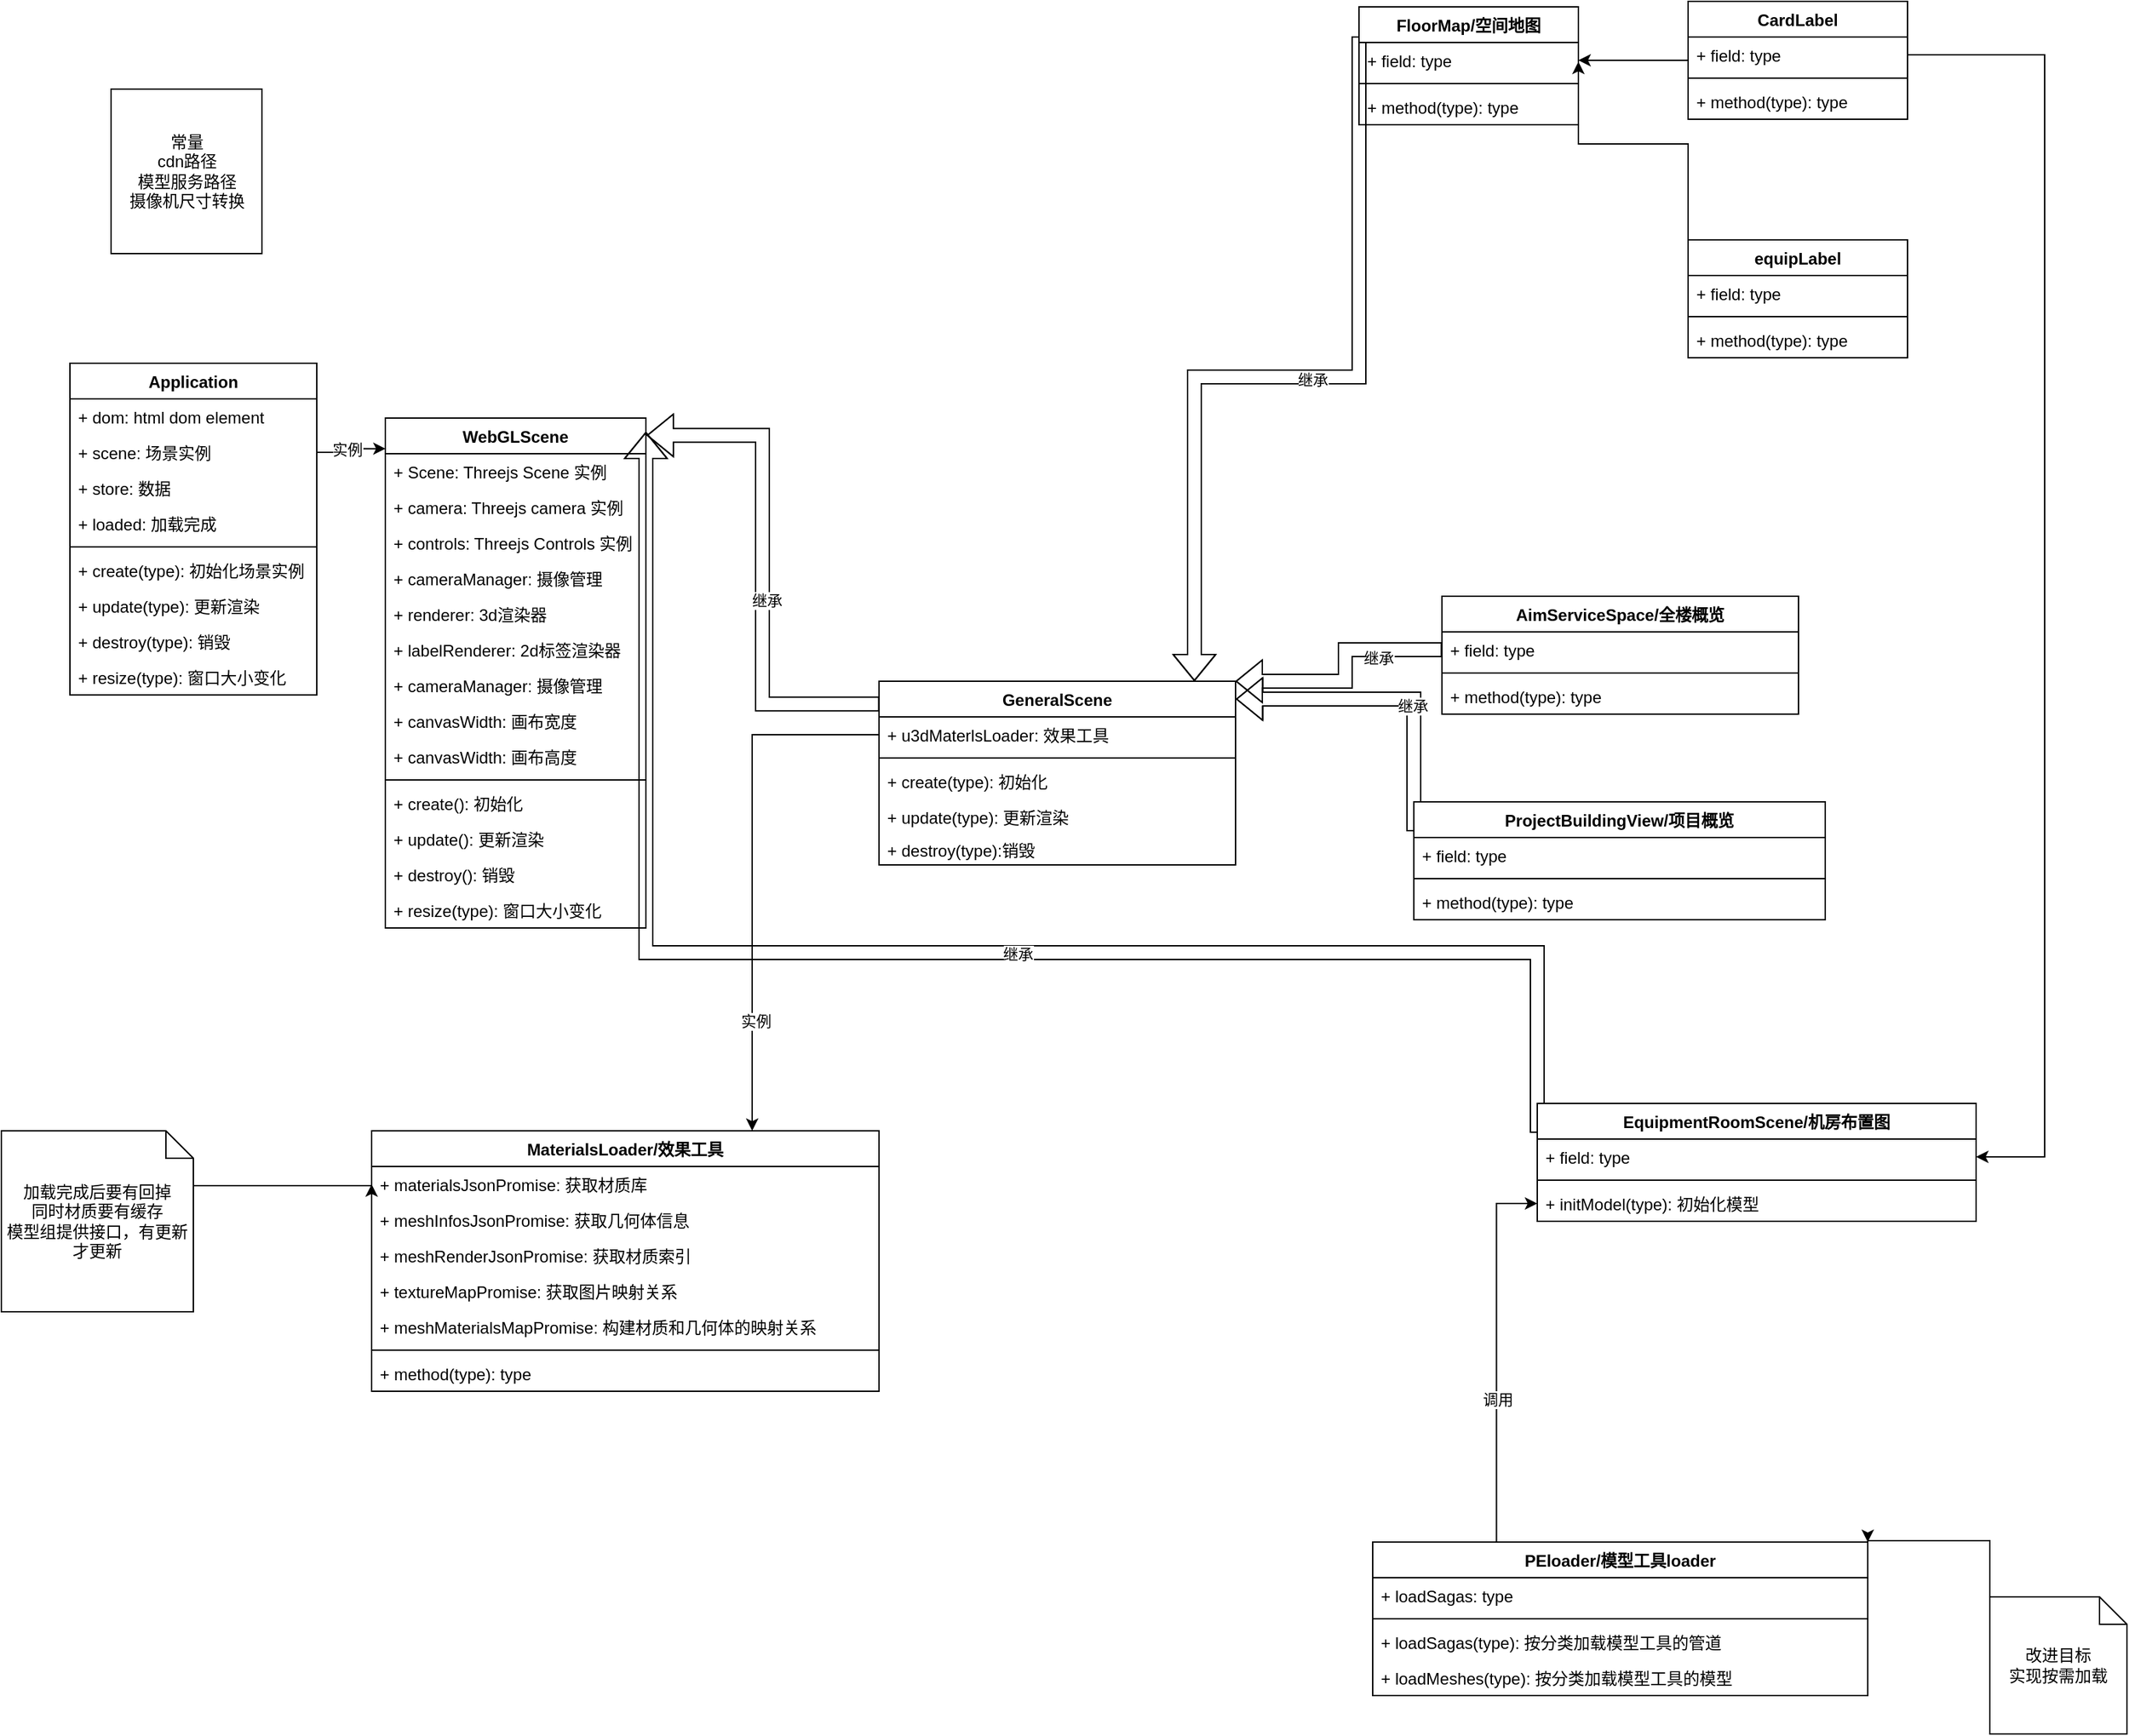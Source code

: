 <mxfile version="15.9.4" type="github">
  <diagram id="EdudkW2aPHIdIt6Wkw1W" name="Page-1">
    <mxGraphModel dx="2626" dy="1626" grid="1" gridSize="10" guides="1" tooltips="1" connect="1" arrows="1" fold="1" page="1" pageScale="1" pageWidth="827" pageHeight="1169" math="0" shadow="0">
      <root>
        <mxCell id="0" />
        <mxCell id="1" parent="0" />
        <mxCell id="uSqtEpiTZWyw5gjkjIYF-1" value="Application" style="swimlane;fontStyle=1;align=center;verticalAlign=top;childLayout=stackLayout;horizontal=1;startSize=26;horizontalStack=0;resizeParent=1;resizeParentMax=0;resizeLast=0;collapsible=1;marginBottom=0;" parent="1" vertex="1">
          <mxGeometry x="100" y="310" width="180" height="242" as="geometry" />
        </mxCell>
        <mxCell id="uSqtEpiTZWyw5gjkjIYF-2" value="+ dom: html dom element" style="text;strokeColor=none;fillColor=none;align=left;verticalAlign=top;spacingLeft=4;spacingRight=4;overflow=hidden;rotatable=0;points=[[0,0.5],[1,0.5]];portConstraint=eastwest;" parent="uSqtEpiTZWyw5gjkjIYF-1" vertex="1">
          <mxGeometry y="26" width="180" height="26" as="geometry" />
        </mxCell>
        <mxCell id="uSqtEpiTZWyw5gjkjIYF-5" value="+ scene: 场景实例" style="text;strokeColor=none;fillColor=none;align=left;verticalAlign=top;spacingLeft=4;spacingRight=4;overflow=hidden;rotatable=0;points=[[0,0.5],[1,0.5]];portConstraint=eastwest;" parent="uSqtEpiTZWyw5gjkjIYF-1" vertex="1">
          <mxGeometry y="52" width="180" height="26" as="geometry" />
        </mxCell>
        <mxCell id="uSqtEpiTZWyw5gjkjIYF-15" value="+ store: 数据" style="text;strokeColor=none;fillColor=none;align=left;verticalAlign=top;spacingLeft=4;spacingRight=4;overflow=hidden;rotatable=0;points=[[0,0.5],[1,0.5]];portConstraint=eastwest;" parent="uSqtEpiTZWyw5gjkjIYF-1" vertex="1">
          <mxGeometry y="78" width="180" height="26" as="geometry" />
        </mxCell>
        <mxCell id="uSqtEpiTZWyw5gjkjIYF-6" value="+ loaded: 加载完成" style="text;strokeColor=none;fillColor=none;align=left;verticalAlign=top;spacingLeft=4;spacingRight=4;overflow=hidden;rotatable=0;points=[[0,0.5],[1,0.5]];portConstraint=eastwest;" parent="uSqtEpiTZWyw5gjkjIYF-1" vertex="1">
          <mxGeometry y="104" width="180" height="26" as="geometry" />
        </mxCell>
        <mxCell id="uSqtEpiTZWyw5gjkjIYF-3" value="" style="line;strokeWidth=1;fillColor=none;align=left;verticalAlign=middle;spacingTop=-1;spacingLeft=3;spacingRight=3;rotatable=0;labelPosition=right;points=[];portConstraint=eastwest;" parent="uSqtEpiTZWyw5gjkjIYF-1" vertex="1">
          <mxGeometry y="130" width="180" height="8" as="geometry" />
        </mxCell>
        <mxCell id="uSqtEpiTZWyw5gjkjIYF-4" value="+ create(type): 初始化场景实例" style="text;strokeColor=none;fillColor=none;align=left;verticalAlign=top;spacingLeft=4;spacingRight=4;overflow=hidden;rotatable=0;points=[[0,0.5],[1,0.5]];portConstraint=eastwest;" parent="uSqtEpiTZWyw5gjkjIYF-1" vertex="1">
          <mxGeometry y="138" width="180" height="26" as="geometry" />
        </mxCell>
        <mxCell id="uSqtEpiTZWyw5gjkjIYF-7" value="+ update(type): 更新渲染" style="text;strokeColor=none;fillColor=none;align=left;verticalAlign=top;spacingLeft=4;spacingRight=4;overflow=hidden;rotatable=0;points=[[0,0.5],[1,0.5]];portConstraint=eastwest;" parent="uSqtEpiTZWyw5gjkjIYF-1" vertex="1">
          <mxGeometry y="164" width="180" height="26" as="geometry" />
        </mxCell>
        <mxCell id="uSqtEpiTZWyw5gjkjIYF-8" value="+ destroy(type): 销毁" style="text;strokeColor=none;fillColor=none;align=left;verticalAlign=top;spacingLeft=4;spacingRight=4;overflow=hidden;rotatable=0;points=[[0,0.5],[1,0.5]];portConstraint=eastwest;" parent="uSqtEpiTZWyw5gjkjIYF-1" vertex="1">
          <mxGeometry y="190" width="180" height="26" as="geometry" />
        </mxCell>
        <mxCell id="uSqtEpiTZWyw5gjkjIYF-9" value="+ resize(type): 窗口大小变化" style="text;strokeColor=none;fillColor=none;align=left;verticalAlign=top;spacingLeft=4;spacingRight=4;overflow=hidden;rotatable=0;points=[[0,0.5],[1,0.5]];portConstraint=eastwest;" parent="uSqtEpiTZWyw5gjkjIYF-1" vertex="1">
          <mxGeometry y="216" width="180" height="26" as="geometry" />
        </mxCell>
        <mxCell id="uSqtEpiTZWyw5gjkjIYF-10" value="WebGLScene" style="swimlane;fontStyle=1;align=center;verticalAlign=top;childLayout=stackLayout;horizontal=1;startSize=26;horizontalStack=0;resizeParent=1;resizeParentMax=0;resizeLast=0;collapsible=1;marginBottom=0;" parent="1" vertex="1">
          <mxGeometry x="330" y="350" width="190" height="372" as="geometry" />
        </mxCell>
        <mxCell id="uSqtEpiTZWyw5gjkjIYF-11" value="+ Scene: Threejs Scene 实例" style="text;strokeColor=none;fillColor=none;align=left;verticalAlign=top;spacingLeft=4;spacingRight=4;overflow=hidden;rotatable=0;points=[[0,0.5],[1,0.5]];portConstraint=eastwest;" parent="uSqtEpiTZWyw5gjkjIYF-10" vertex="1">
          <mxGeometry y="26" width="190" height="26" as="geometry" />
        </mxCell>
        <mxCell id="uSqtEpiTZWyw5gjkjIYF-14" value="+ camera: Threejs camera 实例" style="text;strokeColor=none;fillColor=none;align=left;verticalAlign=top;spacingLeft=4;spacingRight=4;overflow=hidden;rotatable=0;points=[[0,0.5],[1,0.5]];portConstraint=eastwest;" parent="uSqtEpiTZWyw5gjkjIYF-10" vertex="1">
          <mxGeometry y="52" width="190" height="26" as="geometry" />
        </mxCell>
        <mxCell id="uSqtEpiTZWyw5gjkjIYF-20" value="+ controls: Threejs Controls 实例" style="text;strokeColor=none;fillColor=none;align=left;verticalAlign=top;spacingLeft=4;spacingRight=4;overflow=hidden;rotatable=0;points=[[0,0.5],[1,0.5]];portConstraint=eastwest;" parent="uSqtEpiTZWyw5gjkjIYF-10" vertex="1">
          <mxGeometry y="78" width="190" height="26" as="geometry" />
        </mxCell>
        <mxCell id="uSqtEpiTZWyw5gjkjIYF-21" value="+ cameraManager: 摄像管理&#xa;" style="text;strokeColor=none;fillColor=none;align=left;verticalAlign=top;spacingLeft=4;spacingRight=4;overflow=hidden;rotatable=0;points=[[0,0.5],[1,0.5]];portConstraint=eastwest;" parent="uSqtEpiTZWyw5gjkjIYF-10" vertex="1">
          <mxGeometry y="104" width="190" height="26" as="geometry" />
        </mxCell>
        <mxCell id="uSqtEpiTZWyw5gjkjIYF-22" value="+ renderer: 3d渲染器&#xa;" style="text;strokeColor=none;fillColor=none;align=left;verticalAlign=top;spacingLeft=4;spacingRight=4;overflow=hidden;rotatable=0;points=[[0,0.5],[1,0.5]];portConstraint=eastwest;" parent="uSqtEpiTZWyw5gjkjIYF-10" vertex="1">
          <mxGeometry y="130" width="190" height="26" as="geometry" />
        </mxCell>
        <mxCell id="uSqtEpiTZWyw5gjkjIYF-23" value="+ labelRenderer: 2d标签渲染器&#xa;" style="text;strokeColor=none;fillColor=none;align=left;verticalAlign=top;spacingLeft=4;spacingRight=4;overflow=hidden;rotatable=0;points=[[0,0.5],[1,0.5]];portConstraint=eastwest;" parent="uSqtEpiTZWyw5gjkjIYF-10" vertex="1">
          <mxGeometry y="156" width="190" height="26" as="geometry" />
        </mxCell>
        <mxCell id="uSqtEpiTZWyw5gjkjIYF-24" value="+ cameraManager: 摄像管理&#xa;" style="text;strokeColor=none;fillColor=none;align=left;verticalAlign=top;spacingLeft=4;spacingRight=4;overflow=hidden;rotatable=0;points=[[0,0.5],[1,0.5]];portConstraint=eastwest;" parent="uSqtEpiTZWyw5gjkjIYF-10" vertex="1">
          <mxGeometry y="182" width="190" height="26" as="geometry" />
        </mxCell>
        <mxCell id="uSqtEpiTZWyw5gjkjIYF-26" value="+ canvasWidth: 画布宽度&#xa;" style="text;strokeColor=none;fillColor=none;align=left;verticalAlign=top;spacingLeft=4;spacingRight=4;overflow=hidden;rotatable=0;points=[[0,0.5],[1,0.5]];portConstraint=eastwest;" parent="uSqtEpiTZWyw5gjkjIYF-10" vertex="1">
          <mxGeometry y="208" width="190" height="26" as="geometry" />
        </mxCell>
        <mxCell id="uSqtEpiTZWyw5gjkjIYF-27" value="+ canvasWidth: 画布高度&#xa;" style="text;strokeColor=none;fillColor=none;align=left;verticalAlign=top;spacingLeft=4;spacingRight=4;overflow=hidden;rotatable=0;points=[[0,0.5],[1,0.5]];portConstraint=eastwest;" parent="uSqtEpiTZWyw5gjkjIYF-10" vertex="1">
          <mxGeometry y="234" width="190" height="26" as="geometry" />
        </mxCell>
        <mxCell id="uSqtEpiTZWyw5gjkjIYF-12" value="" style="line;strokeWidth=1;fillColor=none;align=left;verticalAlign=middle;spacingTop=-1;spacingLeft=3;spacingRight=3;rotatable=0;labelPosition=right;points=[];portConstraint=eastwest;" parent="uSqtEpiTZWyw5gjkjIYF-10" vertex="1">
          <mxGeometry y="260" width="190" height="8" as="geometry" />
        </mxCell>
        <mxCell id="uSqtEpiTZWyw5gjkjIYF-13" value="+ create(): 初始化" style="text;strokeColor=none;fillColor=none;align=left;verticalAlign=top;spacingLeft=4;spacingRight=4;overflow=hidden;rotatable=0;points=[[0,0.5],[1,0.5]];portConstraint=eastwest;" parent="uSqtEpiTZWyw5gjkjIYF-10" vertex="1">
          <mxGeometry y="268" width="190" height="26" as="geometry" />
        </mxCell>
        <mxCell id="uSqtEpiTZWyw5gjkjIYF-16" value="+ update(): 更新渲染" style="text;strokeColor=none;fillColor=none;align=left;verticalAlign=top;spacingLeft=4;spacingRight=4;overflow=hidden;rotatable=0;points=[[0,0.5],[1,0.5]];portConstraint=eastwest;" parent="uSqtEpiTZWyw5gjkjIYF-10" vertex="1">
          <mxGeometry y="294" width="190" height="26" as="geometry" />
        </mxCell>
        <mxCell id="uSqtEpiTZWyw5gjkjIYF-17" value="+ destroy(): 销毁" style="text;strokeColor=none;fillColor=none;align=left;verticalAlign=top;spacingLeft=4;spacingRight=4;overflow=hidden;rotatable=0;points=[[0,0.5],[1,0.5]];portConstraint=eastwest;" parent="uSqtEpiTZWyw5gjkjIYF-10" vertex="1">
          <mxGeometry y="320" width="190" height="26" as="geometry" />
        </mxCell>
        <mxCell id="uSqtEpiTZWyw5gjkjIYF-18" value="+ resize(type): 窗口大小变化" style="text;strokeColor=none;fillColor=none;align=left;verticalAlign=top;spacingLeft=4;spacingRight=4;overflow=hidden;rotatable=0;points=[[0,0.5],[1,0.5]];portConstraint=eastwest;" parent="uSqtEpiTZWyw5gjkjIYF-10" vertex="1">
          <mxGeometry y="346" width="190" height="26" as="geometry" />
        </mxCell>
        <mxCell id="uSqtEpiTZWyw5gjkjIYF-19" style="edgeStyle=orthogonalEdgeStyle;rounded=0;orthogonalLoop=1;jettySize=auto;html=1;exitX=1;exitY=0.5;exitDx=0;exitDy=0;entryX=0.001;entryY=0.06;entryDx=0;entryDy=0;entryPerimeter=0;" parent="1" source="uSqtEpiTZWyw5gjkjIYF-5" target="uSqtEpiTZWyw5gjkjIYF-10" edge="1">
          <mxGeometry relative="1" as="geometry" />
        </mxCell>
        <mxCell id="uSqtEpiTZWyw5gjkjIYF-91" value="实例" style="edgeLabel;html=1;align=center;verticalAlign=middle;resizable=0;points=[];" parent="uSqtEpiTZWyw5gjkjIYF-19" vertex="1" connectable="0">
          <mxGeometry x="0.049" y="3" relative="1" as="geometry">
            <mxPoint x="-3" y="3" as="offset" />
          </mxGeometry>
        </mxCell>
        <mxCell id="uSqtEpiTZWyw5gjkjIYF-32" style="edgeStyle=orthogonalEdgeStyle;rounded=0;orthogonalLoop=1;jettySize=auto;html=1;exitX=0.001;exitY=0.124;exitDx=0;exitDy=0;entryX=1.003;entryY=0.034;entryDx=0;entryDy=0;entryPerimeter=0;shape=flexArrow;exitPerimeter=0;" parent="1" source="uSqtEpiTZWyw5gjkjIYF-28" target="uSqtEpiTZWyw5gjkjIYF-10" edge="1">
          <mxGeometry relative="1" as="geometry" />
        </mxCell>
        <mxCell id="uSqtEpiTZWyw5gjkjIYF-33" value="继承" style="edgeLabel;html=1;align=center;verticalAlign=middle;resizable=0;points=[];" parent="uSqtEpiTZWyw5gjkjIYF-32" vertex="1" connectable="0">
          <mxGeometry x="-0.116" y="-3" relative="1" as="geometry">
            <mxPoint as="offset" />
          </mxGeometry>
        </mxCell>
        <mxCell id="uSqtEpiTZWyw5gjkjIYF-28" value="GeneralScene" style="swimlane;fontStyle=1;align=center;verticalAlign=top;childLayout=stackLayout;horizontal=1;startSize=26;horizontalStack=0;resizeParent=1;resizeParentMax=0;resizeLast=0;collapsible=1;marginBottom=0;" parent="1" vertex="1">
          <mxGeometry x="690" y="542" width="260" height="134" as="geometry" />
        </mxCell>
        <mxCell id="uSqtEpiTZWyw5gjkjIYF-29" value="+ u3dMaterlsLoader: 效果工具" style="text;strokeColor=none;fillColor=none;align=left;verticalAlign=top;spacingLeft=4;spacingRight=4;overflow=hidden;rotatable=0;points=[[0,0.5],[1,0.5]];portConstraint=eastwest;" parent="uSqtEpiTZWyw5gjkjIYF-28" vertex="1">
          <mxGeometry y="26" width="260" height="26" as="geometry" />
        </mxCell>
        <mxCell id="uSqtEpiTZWyw5gjkjIYF-30" value="" style="line;strokeWidth=1;fillColor=none;align=left;verticalAlign=middle;spacingTop=-1;spacingLeft=3;spacingRight=3;rotatable=0;labelPosition=right;points=[];portConstraint=eastwest;" parent="uSqtEpiTZWyw5gjkjIYF-28" vertex="1">
          <mxGeometry y="52" width="260" height="8" as="geometry" />
        </mxCell>
        <mxCell id="uSqtEpiTZWyw5gjkjIYF-31" value="+ create(type): 初始化" style="text;strokeColor=none;fillColor=none;align=left;verticalAlign=top;spacingLeft=4;spacingRight=4;overflow=hidden;rotatable=0;points=[[0,0.5],[1,0.5]];portConstraint=eastwest;" parent="uSqtEpiTZWyw5gjkjIYF-28" vertex="1">
          <mxGeometry y="60" width="260" height="26" as="geometry" />
        </mxCell>
        <mxCell id="uSqtEpiTZWyw5gjkjIYF-77" value="+ update(type): 更新渲染" style="text;strokeColor=none;fillColor=none;align=left;verticalAlign=top;spacingLeft=4;spacingRight=4;overflow=hidden;rotatable=0;points=[[0,0.5],[1,0.5]];portConstraint=eastwest;" parent="uSqtEpiTZWyw5gjkjIYF-28" vertex="1">
          <mxGeometry y="86" width="260" height="24" as="geometry" />
        </mxCell>
        <mxCell id="uSqtEpiTZWyw5gjkjIYF-78" value="+ destroy(type):销毁" style="text;strokeColor=none;fillColor=none;align=left;verticalAlign=top;spacingLeft=4;spacingRight=4;overflow=hidden;rotatable=0;points=[[0,0.5],[1,0.5]];portConstraint=eastwest;" parent="uSqtEpiTZWyw5gjkjIYF-28" vertex="1">
          <mxGeometry y="110" width="260" height="24" as="geometry" />
        </mxCell>
        <mxCell id="uSqtEpiTZWyw5gjkjIYF-71" style="edgeStyle=elbowEdgeStyle;shape=flexArrow;rounded=0;orthogonalLoop=1;jettySize=auto;elbow=vertical;html=1;exitX=0;exitY=0.25;exitDx=0;exitDy=0;" parent="1" source="uSqtEpiTZWyw5gjkjIYF-35" target="uSqtEpiTZWyw5gjkjIYF-28" edge="1">
          <mxGeometry relative="1" as="geometry">
            <Array as="points">
              <mxPoint x="920" y="320" />
              <mxPoint x="910" y="440" />
            </Array>
          </mxGeometry>
        </mxCell>
        <mxCell id="uSqtEpiTZWyw5gjkjIYF-72" value="继承" style="edgeLabel;html=1;align=center;verticalAlign=middle;resizable=0;points=[];" parent="uSqtEpiTZWyw5gjkjIYF-71" vertex="1" connectable="0">
          <mxGeometry x="-0.044" y="2" relative="1" as="geometry">
            <mxPoint as="offset" />
          </mxGeometry>
        </mxCell>
        <mxCell id="uSqtEpiTZWyw5gjkjIYF-35" value="FloorMap/空间地图" style="swimlane;fontStyle=1;align=center;verticalAlign=top;childLayout=stackLayout;horizontal=1;startSize=26;horizontalStack=0;resizeParent=1;resizeParentMax=0;resizeLast=0;collapsible=1;marginBottom=0;" parent="1" vertex="1">
          <mxGeometry x="1040" y="50" width="160" height="86" as="geometry" />
        </mxCell>
        <mxCell id="uSqtEpiTZWyw5gjkjIYF-36" value="+ field: type" style="text;strokeColor=none;fillColor=none;align=left;verticalAlign=top;spacingLeft=4;spacingRight=4;overflow=hidden;rotatable=0;points=[[0,0.5],[1,0.5]];portConstraint=eastwest;" parent="uSqtEpiTZWyw5gjkjIYF-35" vertex="1">
          <mxGeometry y="26" width="160" height="26" as="geometry" />
        </mxCell>
        <mxCell id="uSqtEpiTZWyw5gjkjIYF-37" value="" style="line;strokeWidth=1;fillColor=none;align=left;verticalAlign=middle;spacingTop=-1;spacingLeft=3;spacingRight=3;rotatable=0;labelPosition=right;points=[];portConstraint=eastwest;" parent="uSqtEpiTZWyw5gjkjIYF-35" vertex="1">
          <mxGeometry y="52" width="160" height="8" as="geometry" />
        </mxCell>
        <mxCell id="uSqtEpiTZWyw5gjkjIYF-38" value="+ method(type): type" style="text;strokeColor=none;fillColor=none;align=left;verticalAlign=top;spacingLeft=4;spacingRight=4;overflow=hidden;rotatable=0;points=[[0,0.5],[1,0.5]];portConstraint=eastwest;" parent="uSqtEpiTZWyw5gjkjIYF-35" vertex="1">
          <mxGeometry y="60" width="160" height="26" as="geometry" />
        </mxCell>
        <mxCell id="uSqtEpiTZWyw5gjkjIYF-39" value="AimServiceSpace/全楼概览" style="swimlane;fontStyle=1;align=center;verticalAlign=top;childLayout=stackLayout;horizontal=1;startSize=26;horizontalStack=0;resizeParent=1;resizeParentMax=0;resizeLast=0;collapsible=1;marginBottom=0;" parent="1" vertex="1">
          <mxGeometry x="1100.5" y="480" width="260" height="86" as="geometry" />
        </mxCell>
        <mxCell id="uSqtEpiTZWyw5gjkjIYF-40" value="+ field: type" style="text;strokeColor=none;fillColor=none;align=left;verticalAlign=top;spacingLeft=4;spacingRight=4;overflow=hidden;rotatable=0;points=[[0,0.5],[1,0.5]];portConstraint=eastwest;" parent="uSqtEpiTZWyw5gjkjIYF-39" vertex="1">
          <mxGeometry y="26" width="260" height="26" as="geometry" />
        </mxCell>
        <mxCell id="uSqtEpiTZWyw5gjkjIYF-41" value="" style="line;strokeWidth=1;fillColor=none;align=left;verticalAlign=middle;spacingTop=-1;spacingLeft=3;spacingRight=3;rotatable=0;labelPosition=right;points=[];portConstraint=eastwest;" parent="uSqtEpiTZWyw5gjkjIYF-39" vertex="1">
          <mxGeometry y="52" width="260" height="8" as="geometry" />
        </mxCell>
        <mxCell id="uSqtEpiTZWyw5gjkjIYF-42" value="+ method(type): type" style="text;strokeColor=none;fillColor=none;align=left;verticalAlign=top;spacingLeft=4;spacingRight=4;overflow=hidden;rotatable=0;points=[[0,0.5],[1,0.5]];portConstraint=eastwest;" parent="uSqtEpiTZWyw5gjkjIYF-39" vertex="1">
          <mxGeometry y="60" width="260" height="26" as="geometry" />
        </mxCell>
        <mxCell id="uSqtEpiTZWyw5gjkjIYF-73" style="edgeStyle=elbowEdgeStyle;shape=flexArrow;rounded=0;orthogonalLoop=1;jettySize=auto;elbow=vertical;html=1;exitX=0;exitY=0.25;exitDx=0;exitDy=0;" parent="1" source="uSqtEpiTZWyw5gjkjIYF-43" edge="1">
          <mxGeometry relative="1" as="geometry">
            <mxPoint x="520" y="360" as="targetPoint" />
            <Array as="points">
              <mxPoint x="1130" y="740" />
              <mxPoint x="1080" y="620" />
              <mxPoint x="1050" y="390" />
              <mxPoint x="770" y="360" />
              <mxPoint x="890" y="360" />
              <mxPoint x="1060" y="542" />
              <mxPoint x="960" y="542" />
              <mxPoint x="930" y="609" />
              <mxPoint x="1010" y="870" />
              <mxPoint x="1010" y="670" />
              <mxPoint x="1070" y="542" />
              <mxPoint x="1060" y="542" />
              <mxPoint x="900" y="570" />
              <mxPoint x="880" y="590" />
              <mxPoint x="920" y="890" />
            </Array>
          </mxGeometry>
        </mxCell>
        <mxCell id="uSqtEpiTZWyw5gjkjIYF-74" value="继承" style="edgeLabel;html=1;align=center;verticalAlign=middle;resizable=0;points=[];" parent="uSqtEpiTZWyw5gjkjIYF-73" vertex="1" connectable="0">
          <mxGeometry x="-0.121" y="1" relative="1" as="geometry">
            <mxPoint as="offset" />
          </mxGeometry>
        </mxCell>
        <mxCell id="uSqtEpiTZWyw5gjkjIYF-43" value="EquipmentRoomScene/机房布置图" style="swimlane;fontStyle=1;align=center;verticalAlign=top;childLayout=stackLayout;horizontal=1;startSize=26;horizontalStack=0;resizeParent=1;resizeParentMax=0;resizeLast=0;collapsible=1;marginBottom=0;" parent="1" vertex="1">
          <mxGeometry x="1170" y="850" width="320" height="86" as="geometry" />
        </mxCell>
        <mxCell id="uSqtEpiTZWyw5gjkjIYF-44" value="+ field: type" style="text;strokeColor=none;fillColor=none;align=left;verticalAlign=top;spacingLeft=4;spacingRight=4;overflow=hidden;rotatable=0;points=[[0,0.5],[1,0.5]];portConstraint=eastwest;" parent="uSqtEpiTZWyw5gjkjIYF-43" vertex="1">
          <mxGeometry y="26" width="320" height="26" as="geometry" />
        </mxCell>
        <mxCell id="uSqtEpiTZWyw5gjkjIYF-45" value="" style="line;strokeWidth=1;fillColor=none;align=left;verticalAlign=middle;spacingTop=-1;spacingLeft=3;spacingRight=3;rotatable=0;labelPosition=right;points=[];portConstraint=eastwest;" parent="uSqtEpiTZWyw5gjkjIYF-43" vertex="1">
          <mxGeometry y="52" width="320" height="8" as="geometry" />
        </mxCell>
        <mxCell id="uSqtEpiTZWyw5gjkjIYF-46" value="+ initModel(type): 初始化模型" style="text;strokeColor=none;fillColor=none;align=left;verticalAlign=top;spacingLeft=4;spacingRight=4;overflow=hidden;rotatable=0;points=[[0,0.5],[1,0.5]];portConstraint=eastwest;" parent="uSqtEpiTZWyw5gjkjIYF-43" vertex="1">
          <mxGeometry y="60" width="320" height="26" as="geometry" />
        </mxCell>
        <mxCell id="uSqtEpiTZWyw5gjkjIYF-75" style="edgeStyle=elbowEdgeStyle;shape=flexArrow;rounded=0;orthogonalLoop=1;jettySize=auto;elbow=vertical;html=1;exitX=0;exitY=0.25;exitDx=0;exitDy=0;entryX=1.001;entryY=0.095;entryDx=0;entryDy=0;entryPerimeter=0;" parent="1" source="uSqtEpiTZWyw5gjkjIYF-52" target="uSqtEpiTZWyw5gjkjIYF-28" edge="1">
          <mxGeometry relative="1" as="geometry">
            <mxPoint x="850" y="540" as="targetPoint" />
            <Array as="points">
              <mxPoint x="1080" y="555" />
              <mxPoint x="1020" y="555" />
              <mxPoint x="1130" y="620" />
              <mxPoint x="870" y="1040" />
              <mxPoint x="820" y="1360" />
              <mxPoint x="980" y="555" />
              <mxPoint x="990" y="550" />
              <mxPoint x="960" y="540" />
              <mxPoint x="880" y="560" />
              <mxPoint x="870" y="560" />
              <mxPoint x="900" y="640" />
              <mxPoint x="890" y="690" />
              <mxPoint x="880" y="1452" />
            </Array>
          </mxGeometry>
        </mxCell>
        <mxCell id="uSqtEpiTZWyw5gjkjIYF-76" value="继承" style="edgeLabel;html=1;align=center;verticalAlign=middle;resizable=0;points=[];" parent="uSqtEpiTZWyw5gjkjIYF-75" vertex="1" connectable="0">
          <mxGeometry x="-0.137" y="5" relative="1" as="geometry">
            <mxPoint as="offset" />
          </mxGeometry>
        </mxCell>
        <mxCell id="uSqtEpiTZWyw5gjkjIYF-52" value="ProjectBuildingView/项目概览" style="swimlane;fontStyle=1;align=center;verticalAlign=top;childLayout=stackLayout;horizontal=1;startSize=26;horizontalStack=0;resizeParent=1;resizeParentMax=0;resizeLast=0;collapsible=1;marginBottom=0;" parent="1" vertex="1">
          <mxGeometry x="1080" y="630" width="300" height="86" as="geometry" />
        </mxCell>
        <mxCell id="uSqtEpiTZWyw5gjkjIYF-53" value="+ field: type" style="text;strokeColor=none;fillColor=none;align=left;verticalAlign=top;spacingLeft=4;spacingRight=4;overflow=hidden;rotatable=0;points=[[0,0.5],[1,0.5]];portConstraint=eastwest;" parent="uSqtEpiTZWyw5gjkjIYF-52" vertex="1">
          <mxGeometry y="26" width="300" height="26" as="geometry" />
        </mxCell>
        <mxCell id="uSqtEpiTZWyw5gjkjIYF-54" value="" style="line;strokeWidth=1;fillColor=none;align=left;verticalAlign=middle;spacingTop=-1;spacingLeft=3;spacingRight=3;rotatable=0;labelPosition=right;points=[];portConstraint=eastwest;" parent="uSqtEpiTZWyw5gjkjIYF-52" vertex="1">
          <mxGeometry y="52" width="300" height="8" as="geometry" />
        </mxCell>
        <mxCell id="uSqtEpiTZWyw5gjkjIYF-55" value="+ method(type): type" style="text;strokeColor=none;fillColor=none;align=left;verticalAlign=top;spacingLeft=4;spacingRight=4;overflow=hidden;rotatable=0;points=[[0,0.5],[1,0.5]];portConstraint=eastwest;" parent="uSqtEpiTZWyw5gjkjIYF-52" vertex="1">
          <mxGeometry y="60" width="300" height="26" as="geometry" />
        </mxCell>
        <mxCell id="uSqtEpiTZWyw5gjkjIYF-63" style="edgeStyle=elbowEdgeStyle;shape=flexArrow;rounded=0;orthogonalLoop=1;jettySize=auto;elbow=vertical;html=1;exitX=0;exitY=0.5;exitDx=0;exitDy=0;exitPerimeter=0;" parent="1" edge="1">
          <mxGeometry relative="1" as="geometry">
            <mxPoint x="870" y="560" as="sourcePoint" />
            <mxPoint x="870" y="560" as="targetPoint" />
          </mxGeometry>
        </mxCell>
        <mxCell id="uSqtEpiTZWyw5gjkjIYF-69" style="edgeStyle=elbowEdgeStyle;shape=flexArrow;rounded=0;orthogonalLoop=1;jettySize=auto;elbow=horizontal;html=1;exitX=0;exitY=0.5;exitDx=0;exitDy=0;entryX=1;entryY=0;entryDx=0;entryDy=0;" parent="1" source="uSqtEpiTZWyw5gjkjIYF-40" target="uSqtEpiTZWyw5gjkjIYF-28" edge="1">
          <mxGeometry relative="1" as="geometry">
            <Array as="points">
              <mxPoint x="1030" y="542" />
              <mxPoint x="950" y="550" />
              <mxPoint x="1010" y="540" />
              <mxPoint x="880" y="550" />
            </Array>
          </mxGeometry>
        </mxCell>
        <mxCell id="uSqtEpiTZWyw5gjkjIYF-70" value="继承" style="edgeLabel;html=1;align=center;verticalAlign=middle;resizable=0;points=[];" parent="uSqtEpiTZWyw5gjkjIYF-69" vertex="1" connectable="0">
          <mxGeometry x="-0.457" y="6" relative="1" as="geometry">
            <mxPoint as="offset" />
          </mxGeometry>
        </mxCell>
        <mxCell id="uSqtEpiTZWyw5gjkjIYF-79" value="MaterialsLoader/效果工具" style="swimlane;fontStyle=1;align=center;verticalAlign=top;childLayout=stackLayout;horizontal=1;startSize=26;horizontalStack=0;resizeParent=1;resizeParentMax=0;resizeLast=0;collapsible=1;marginBottom=0;" parent="1" vertex="1">
          <mxGeometry x="320" y="870" width="370" height="190" as="geometry" />
        </mxCell>
        <mxCell id="uSqtEpiTZWyw5gjkjIYF-80" value="+ materialsJsonPromise: 获取材质库" style="text;strokeColor=none;fillColor=none;align=left;verticalAlign=top;spacingLeft=4;spacingRight=4;overflow=hidden;rotatable=0;points=[[0,0.5],[1,0.5]];portConstraint=eastwest;" parent="uSqtEpiTZWyw5gjkjIYF-79" vertex="1">
          <mxGeometry y="26" width="370" height="26" as="geometry" />
        </mxCell>
        <mxCell id="uSqtEpiTZWyw5gjkjIYF-98" value="+ meshInfosJsonPromise: 获取几何体信息" style="text;strokeColor=none;fillColor=none;align=left;verticalAlign=top;spacingLeft=4;spacingRight=4;overflow=hidden;rotatable=0;points=[[0,0.5],[1,0.5]];portConstraint=eastwest;" parent="uSqtEpiTZWyw5gjkjIYF-79" vertex="1">
          <mxGeometry y="52" width="370" height="26" as="geometry" />
        </mxCell>
        <mxCell id="uSqtEpiTZWyw5gjkjIYF-99" value="+ meshRenderJsonPromise: 获取材质索引" style="text;strokeColor=none;fillColor=none;align=left;verticalAlign=top;spacingLeft=4;spacingRight=4;overflow=hidden;rotatable=0;points=[[0,0.5],[1,0.5]];portConstraint=eastwest;" parent="uSqtEpiTZWyw5gjkjIYF-79" vertex="1">
          <mxGeometry y="78" width="370" height="26" as="geometry" />
        </mxCell>
        <mxCell id="uSqtEpiTZWyw5gjkjIYF-100" value="+ textureMapPromise: 获取图片映射关系" style="text;strokeColor=none;fillColor=none;align=left;verticalAlign=top;spacingLeft=4;spacingRight=4;overflow=hidden;rotatable=0;points=[[0,0.5],[1,0.5]];portConstraint=eastwest;" parent="uSqtEpiTZWyw5gjkjIYF-79" vertex="1">
          <mxGeometry y="104" width="370" height="26" as="geometry" />
        </mxCell>
        <mxCell id="uSqtEpiTZWyw5gjkjIYF-101" value="+ meshMaterialsMapPromise: 构建材质和几何体的映射关系" style="text;strokeColor=none;fillColor=none;align=left;verticalAlign=top;spacingLeft=4;spacingRight=4;overflow=hidden;rotatable=0;points=[[0,0.5],[1,0.5]];portConstraint=eastwest;" parent="uSqtEpiTZWyw5gjkjIYF-79" vertex="1">
          <mxGeometry y="130" width="370" height="26" as="geometry" />
        </mxCell>
        <mxCell id="uSqtEpiTZWyw5gjkjIYF-81" value="" style="line;strokeWidth=1;fillColor=none;align=left;verticalAlign=middle;spacingTop=-1;spacingLeft=3;spacingRight=3;rotatable=0;labelPosition=right;points=[];portConstraint=eastwest;" parent="uSqtEpiTZWyw5gjkjIYF-79" vertex="1">
          <mxGeometry y="156" width="370" height="8" as="geometry" />
        </mxCell>
        <mxCell id="uSqtEpiTZWyw5gjkjIYF-82" value="+ method(type): type" style="text;strokeColor=none;fillColor=none;align=left;verticalAlign=top;spacingLeft=4;spacingRight=4;overflow=hidden;rotatable=0;points=[[0,0.5],[1,0.5]];portConstraint=eastwest;" parent="uSqtEpiTZWyw5gjkjIYF-79" vertex="1">
          <mxGeometry y="164" width="370" height="26" as="geometry" />
        </mxCell>
        <mxCell id="uSqtEpiTZWyw5gjkjIYF-112" style="edgeStyle=elbowEdgeStyle;rounded=0;orthogonalLoop=1;jettySize=auto;elbow=vertical;html=1;exitX=0.25;exitY=0;exitDx=0;exitDy=0;entryX=0;entryY=0.5;entryDx=0;entryDy=0;" parent="1" source="uSqtEpiTZWyw5gjkjIYF-83" target="uSqtEpiTZWyw5gjkjIYF-46" edge="1">
          <mxGeometry relative="1" as="geometry">
            <Array as="points">
              <mxPoint x="1140" y="923" />
            </Array>
          </mxGeometry>
        </mxCell>
        <mxCell id="uSqtEpiTZWyw5gjkjIYF-113" value="调用" style="edgeLabel;html=1;align=center;verticalAlign=middle;resizable=0;points=[];" parent="uSqtEpiTZWyw5gjkjIYF-112" vertex="1" connectable="0">
          <mxGeometry x="-0.248" relative="1" as="geometry">
            <mxPoint as="offset" />
          </mxGeometry>
        </mxCell>
        <mxCell id="uSqtEpiTZWyw5gjkjIYF-83" value="PEloader/模型工具loader" style="swimlane;fontStyle=1;align=center;verticalAlign=top;childLayout=stackLayout;horizontal=1;startSize=26;horizontalStack=0;resizeParent=1;resizeParentMax=0;resizeLast=0;collapsible=1;marginBottom=0;" parent="1" vertex="1">
          <mxGeometry x="1050" y="1170" width="361" height="112" as="geometry" />
        </mxCell>
        <mxCell id="uSqtEpiTZWyw5gjkjIYF-84" value="+ loadSagas: type" style="text;strokeColor=none;fillColor=none;align=left;verticalAlign=top;spacingLeft=4;spacingRight=4;overflow=hidden;rotatable=0;points=[[0,0.5],[1,0.5]];portConstraint=eastwest;" parent="uSqtEpiTZWyw5gjkjIYF-83" vertex="1">
          <mxGeometry y="26" width="361" height="26" as="geometry" />
        </mxCell>
        <mxCell id="uSqtEpiTZWyw5gjkjIYF-85" value="" style="line;strokeWidth=1;fillColor=none;align=left;verticalAlign=middle;spacingTop=-1;spacingLeft=3;spacingRight=3;rotatable=0;labelPosition=right;points=[];portConstraint=eastwest;" parent="uSqtEpiTZWyw5gjkjIYF-83" vertex="1">
          <mxGeometry y="52" width="361" height="8" as="geometry" />
        </mxCell>
        <mxCell id="uSqtEpiTZWyw5gjkjIYF-86" value="+ loadSagas(type): 按分类加载模型工具的管道" style="text;strokeColor=none;fillColor=none;align=left;verticalAlign=top;spacingLeft=4;spacingRight=4;overflow=hidden;rotatable=0;points=[[0,0.5],[1,0.5]];portConstraint=eastwest;" parent="uSqtEpiTZWyw5gjkjIYF-83" vertex="1">
          <mxGeometry y="60" width="361" height="26" as="geometry" />
        </mxCell>
        <mxCell id="uSqtEpiTZWyw5gjkjIYF-102" value="+ loadMeshes(type): 按分类加载模型工具的模型" style="text;strokeColor=none;fillColor=none;align=left;verticalAlign=top;spacingLeft=4;spacingRight=4;overflow=hidden;rotatable=0;points=[[0,0.5],[1,0.5]];portConstraint=eastwest;" parent="uSqtEpiTZWyw5gjkjIYF-83" vertex="1">
          <mxGeometry y="86" width="361" height="26" as="geometry" />
        </mxCell>
        <mxCell id="uSqtEpiTZWyw5gjkjIYF-115" style="edgeStyle=elbowEdgeStyle;rounded=0;orthogonalLoop=1;jettySize=auto;elbow=vertical;html=1;exitX=0;exitY=0.25;exitDx=0;exitDy=0;entryX=1;entryY=0.5;entryDx=0;entryDy=0;" parent="1" source="uSqtEpiTZWyw5gjkjIYF-87" target="uSqtEpiTZWyw5gjkjIYF-36" edge="1">
          <mxGeometry relative="1" as="geometry">
            <Array as="points">
              <mxPoint x="1310" y="89" />
            </Array>
          </mxGeometry>
        </mxCell>
        <mxCell id="uSqtEpiTZWyw5gjkjIYF-87" value="CardLabel" style="swimlane;fontStyle=1;align=center;verticalAlign=top;childLayout=stackLayout;horizontal=1;startSize=26;horizontalStack=0;resizeParent=1;resizeParentMax=0;resizeLast=0;collapsible=1;marginBottom=0;" parent="1" vertex="1">
          <mxGeometry x="1280" y="46" width="160" height="86" as="geometry" />
        </mxCell>
        <mxCell id="uSqtEpiTZWyw5gjkjIYF-88" value="+ field: type" style="text;strokeColor=none;fillColor=none;align=left;verticalAlign=top;spacingLeft=4;spacingRight=4;overflow=hidden;rotatable=0;points=[[0,0.5],[1,0.5]];portConstraint=eastwest;" parent="uSqtEpiTZWyw5gjkjIYF-87" vertex="1">
          <mxGeometry y="26" width="160" height="26" as="geometry" />
        </mxCell>
        <mxCell id="uSqtEpiTZWyw5gjkjIYF-89" value="" style="line;strokeWidth=1;fillColor=none;align=left;verticalAlign=middle;spacingTop=-1;spacingLeft=3;spacingRight=3;rotatable=0;labelPosition=right;points=[];portConstraint=eastwest;" parent="uSqtEpiTZWyw5gjkjIYF-87" vertex="1">
          <mxGeometry y="52" width="160" height="8" as="geometry" />
        </mxCell>
        <mxCell id="uSqtEpiTZWyw5gjkjIYF-90" value="+ method(type): type" style="text;strokeColor=none;fillColor=none;align=left;verticalAlign=top;spacingLeft=4;spacingRight=4;overflow=hidden;rotatable=0;points=[[0,0.5],[1,0.5]];portConstraint=eastwest;" parent="uSqtEpiTZWyw5gjkjIYF-87" vertex="1">
          <mxGeometry y="60" width="160" height="26" as="geometry" />
        </mxCell>
        <mxCell id="uSqtEpiTZWyw5gjkjIYF-92" style="edgeStyle=elbowEdgeStyle;rounded=0;orthogonalLoop=1;jettySize=auto;elbow=vertical;html=1;exitX=0;exitY=0.5;exitDx=0;exitDy=0;entryX=0.75;entryY=0;entryDx=0;entryDy=0;" parent="1" source="uSqtEpiTZWyw5gjkjIYF-29" target="uSqtEpiTZWyw5gjkjIYF-79" edge="1">
          <mxGeometry relative="1" as="geometry">
            <Array as="points">
              <mxPoint x="660" y="581" />
            </Array>
          </mxGeometry>
        </mxCell>
        <mxCell id="uSqtEpiTZWyw5gjkjIYF-93" value="实例" style="edgeLabel;html=1;align=center;verticalAlign=middle;resizable=0;points=[];" parent="uSqtEpiTZWyw5gjkjIYF-92" vertex="1" connectable="0">
          <mxGeometry x="0.578" y="2" relative="1" as="geometry">
            <mxPoint as="offset" />
          </mxGeometry>
        </mxCell>
        <mxCell id="uSqtEpiTZWyw5gjkjIYF-95" value="常量&lt;br&gt;cdn路径&lt;br&gt;模型服务路径&lt;br&gt;摄像机尺寸转换&lt;br&gt;" style="html=1;" parent="1" vertex="1">
          <mxGeometry x="130" y="110" width="110" height="120" as="geometry" />
        </mxCell>
        <mxCell id="uSqtEpiTZWyw5gjkjIYF-97" style="edgeStyle=elbowEdgeStyle;rounded=0;orthogonalLoop=1;jettySize=auto;elbow=vertical;html=1;exitX=0;exitY=0;exitDx=100;exitDy=60;exitPerimeter=0;entryX=0;entryY=0.5;entryDx=0;entryDy=0;" parent="1" source="uSqtEpiTZWyw5gjkjIYF-96" target="uSqtEpiTZWyw5gjkjIYF-80" edge="1">
          <mxGeometry relative="1" as="geometry">
            <Array as="points">
              <mxPoint x="270" y="910" />
            </Array>
          </mxGeometry>
        </mxCell>
        <mxCell id="uSqtEpiTZWyw5gjkjIYF-96" value="加载完成后要有回掉&lt;br&gt;同时材质要有缓存&lt;br&gt;模型组提供接口，有更新才更新" style="shape=note;size=20;whiteSpace=wrap;html=1;" parent="1" vertex="1">
          <mxGeometry x="50" y="870" width="140" height="132" as="geometry" />
        </mxCell>
        <mxCell id="uSqtEpiTZWyw5gjkjIYF-106" style="edgeStyle=elbowEdgeStyle;rounded=0;orthogonalLoop=1;jettySize=auto;elbow=vertical;html=1;exitX=0;exitY=0;exitDx=0;exitDy=0;exitPerimeter=0;entryX=1;entryY=0;entryDx=0;entryDy=0;" parent="1" source="uSqtEpiTZWyw5gjkjIYF-105" target="uSqtEpiTZWyw5gjkjIYF-83" edge="1">
          <mxGeometry relative="1" as="geometry">
            <Array as="points">
              <mxPoint x="1470" y="1169" />
            </Array>
          </mxGeometry>
        </mxCell>
        <mxCell id="uSqtEpiTZWyw5gjkjIYF-105" value="改进目标&lt;br&gt;实现按需加载&lt;br&gt;" style="shape=note;size=20;whiteSpace=wrap;html=1;" parent="1" vertex="1">
          <mxGeometry x="1500" y="1210" width="100" height="100" as="geometry" />
        </mxCell>
        <mxCell id="uSqtEpiTZWyw5gjkjIYF-116" style="edgeStyle=elbowEdgeStyle;rounded=0;orthogonalLoop=1;jettySize=auto;elbow=vertical;html=1;exitX=0;exitY=0.25;exitDx=0;exitDy=0;" parent="1" source="uSqtEpiTZWyw5gjkjIYF-108" edge="1">
          <mxGeometry relative="1" as="geometry">
            <mxPoint x="1200" y="90" as="targetPoint" />
            <Array as="points">
              <mxPoint x="1230" y="150" />
              <mxPoint x="1250" y="230" />
              <mxPoint x="1450" y="342" />
              <mxPoint x="1570" y="90" />
              <mxPoint x="1380" y="90" />
            </Array>
          </mxGeometry>
        </mxCell>
        <mxCell id="uSqtEpiTZWyw5gjkjIYF-108" value="equipLabel" style="swimlane;fontStyle=1;align=center;verticalAlign=top;childLayout=stackLayout;horizontal=1;startSize=26;horizontalStack=0;resizeParent=1;resizeParentMax=0;resizeLast=0;collapsible=1;marginBottom=0;" parent="1" vertex="1">
          <mxGeometry x="1280" y="220" width="160" height="86" as="geometry" />
        </mxCell>
        <mxCell id="uSqtEpiTZWyw5gjkjIYF-109" value="+ field: type" style="text;strokeColor=none;fillColor=none;align=left;verticalAlign=top;spacingLeft=4;spacingRight=4;overflow=hidden;rotatable=0;points=[[0,0.5],[1,0.5]];portConstraint=eastwest;" parent="uSqtEpiTZWyw5gjkjIYF-108" vertex="1">
          <mxGeometry y="26" width="160" height="26" as="geometry" />
        </mxCell>
        <mxCell id="uSqtEpiTZWyw5gjkjIYF-110" value="" style="line;strokeWidth=1;fillColor=none;align=left;verticalAlign=middle;spacingTop=-1;spacingLeft=3;spacingRight=3;rotatable=0;labelPosition=right;points=[];portConstraint=eastwest;" parent="uSqtEpiTZWyw5gjkjIYF-108" vertex="1">
          <mxGeometry y="52" width="160" height="8" as="geometry" />
        </mxCell>
        <mxCell id="uSqtEpiTZWyw5gjkjIYF-111" value="+ method(type): type" style="text;strokeColor=none;fillColor=none;align=left;verticalAlign=top;spacingLeft=4;spacingRight=4;overflow=hidden;rotatable=0;points=[[0,0.5],[1,0.5]];portConstraint=eastwest;" parent="uSqtEpiTZWyw5gjkjIYF-108" vertex="1">
          <mxGeometry y="60" width="160" height="26" as="geometry" />
        </mxCell>
        <mxCell id="uSqtEpiTZWyw5gjkjIYF-117" style="edgeStyle=elbowEdgeStyle;rounded=0;orthogonalLoop=1;jettySize=auto;elbow=vertical;html=1;exitX=1;exitY=0.5;exitDx=0;exitDy=0;entryX=1;entryY=0.5;entryDx=0;entryDy=0;" parent="1" source="uSqtEpiTZWyw5gjkjIYF-88" target="uSqtEpiTZWyw5gjkjIYF-44" edge="1">
          <mxGeometry relative="1" as="geometry">
            <mxPoint x="1500.0" y="520" as="targetPoint" />
            <Array as="points">
              <mxPoint x="1540" y="330" />
            </Array>
          </mxGeometry>
        </mxCell>
      </root>
    </mxGraphModel>
  </diagram>
</mxfile>
